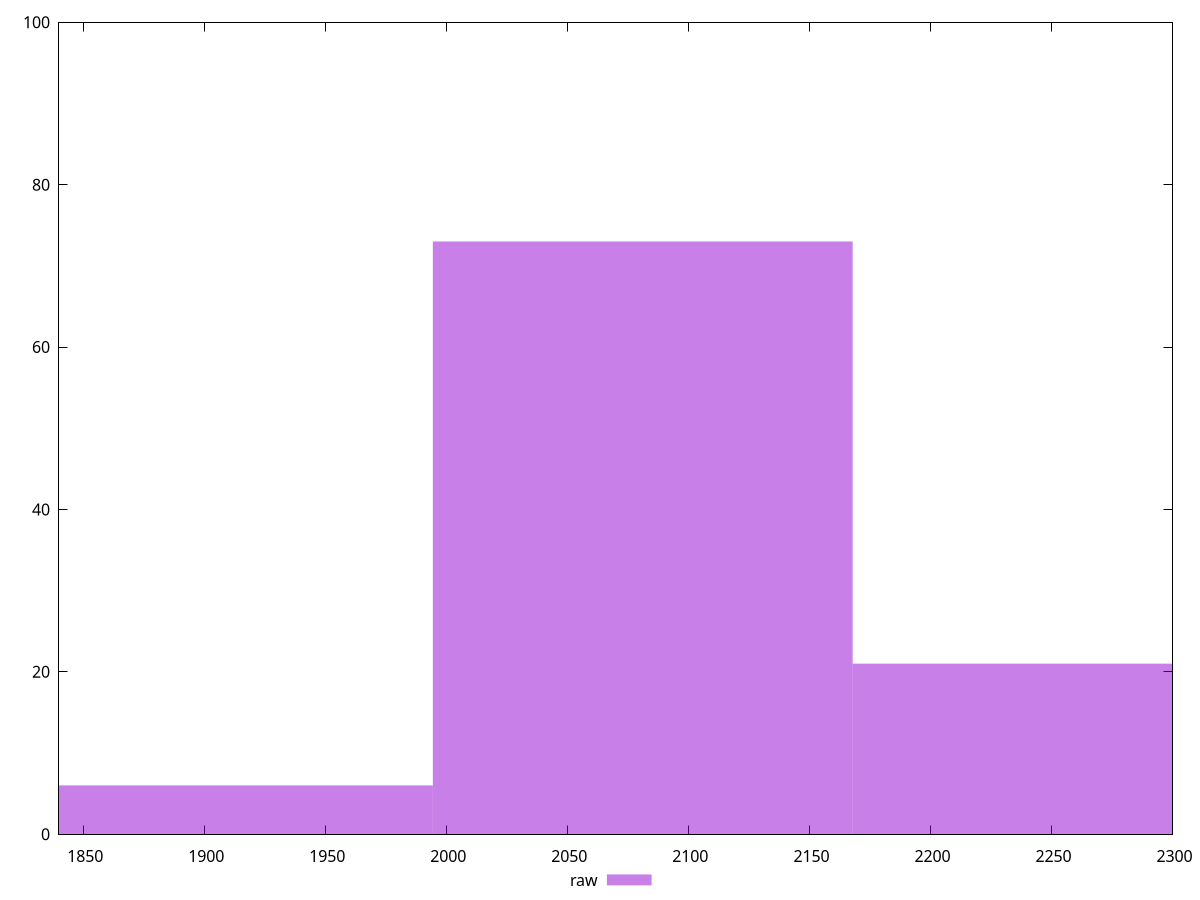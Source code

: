 reset

$raw <<EOF
1907.724913605953 6
2081.1544512064943 73
2254.5839888070354 21
EOF

set key outside below
set boxwidth 173.42953760054118
set xrange [1840:2300]
set yrange [0:100]
set trange [0:100]
set style fill transparent solid 0.5 noborder
set terminal svg size 640, 490 enhanced background rgb 'white'
set output "report_00019_2021-02-10T18-14-37.922Z//unused-javascript/samples/pages+cached+noadtech/raw/histogram.svg"

plot $raw title "raw" with boxes

reset
